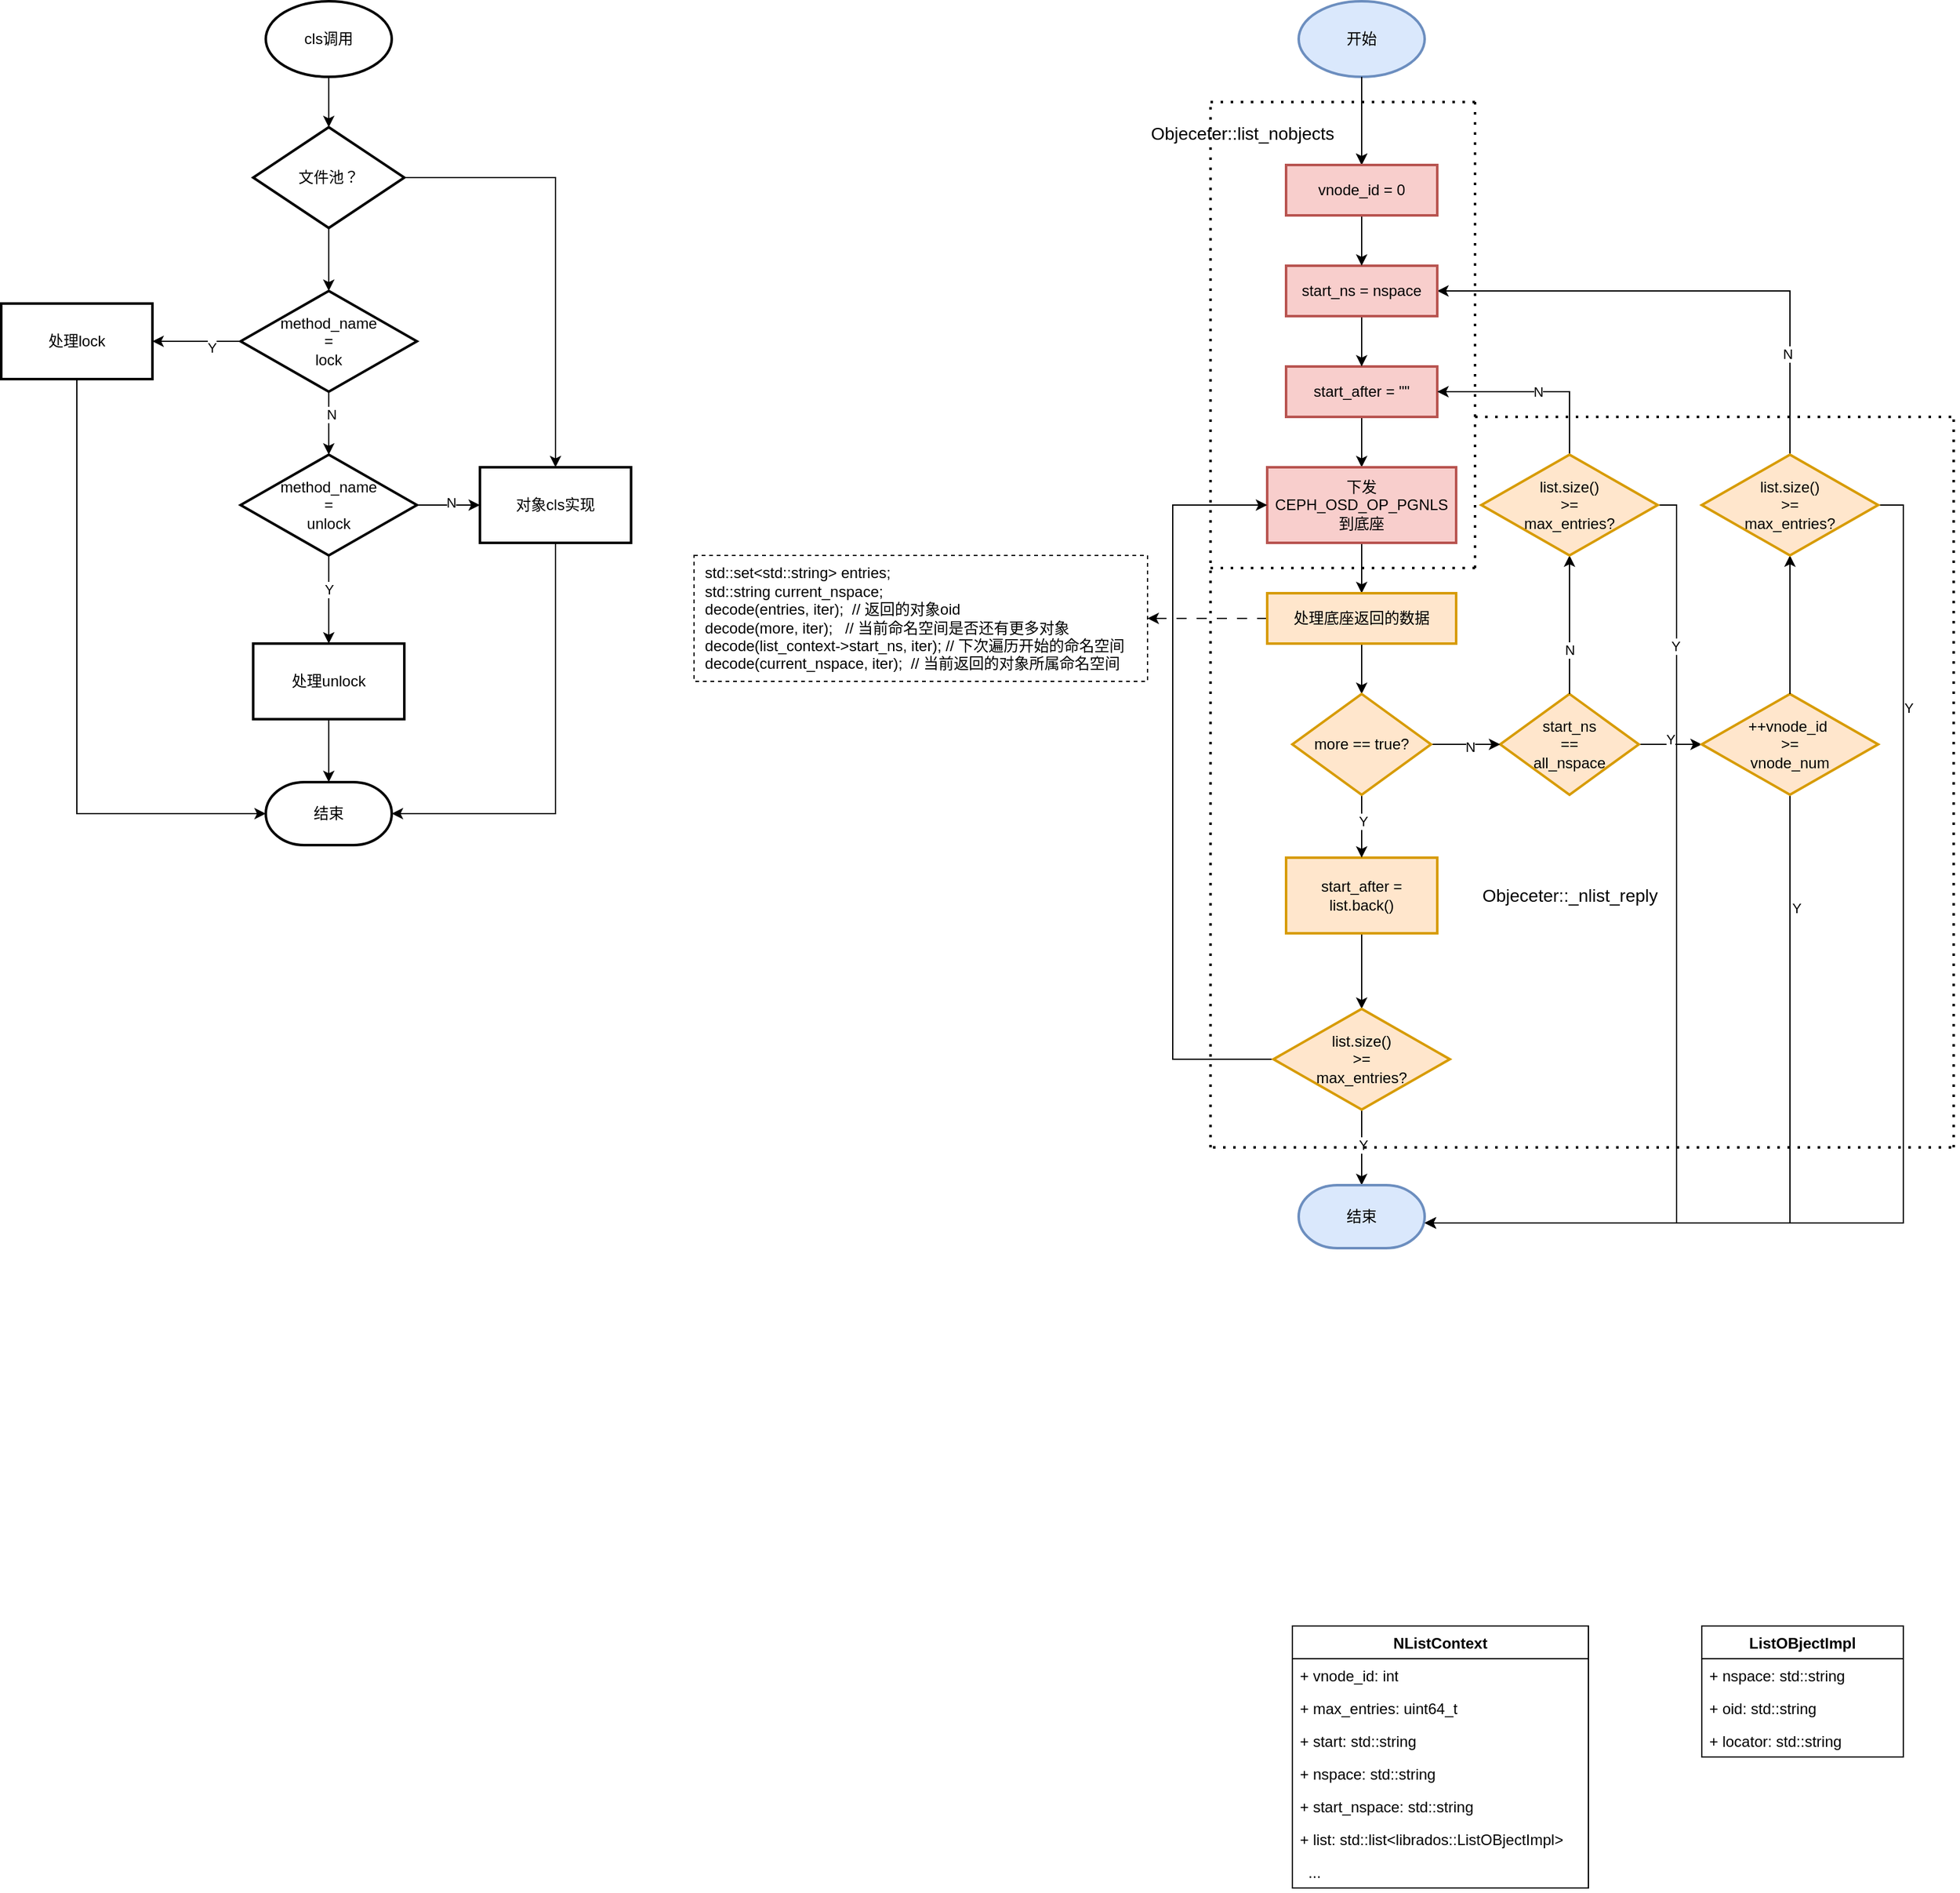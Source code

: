 <mxfile version="24.5.4" type="github" pages="6">
  <diagram id="bu7AN7CROdqGI-1WdTsL" name="工作">
    <mxGraphModel dx="9481" dy="4889" grid="1" gridSize="10" guides="1" tooltips="1" connect="1" arrows="1" fold="1" page="1" pageScale="1" pageWidth="827" pageHeight="1169" math="0" shadow="0">
      <root>
        <mxCell id="0" />
        <mxCell id="1" parent="0" />
        <mxCell id="gvL1dM2QJe2eIbaCJUv1-83" value="" style="edgeStyle=orthogonalEdgeStyle;rounded=0;orthogonalLoop=1;jettySize=auto;html=1;" parent="1" source="gvL1dM2QJe2eIbaCJUv1-2" target="gvL1dM2QJe2eIbaCJUv1-82" edge="1">
          <mxGeometry relative="1" as="geometry" />
        </mxCell>
        <mxCell id="gvL1dM2QJe2eIbaCJUv1-2" value="开始" style="strokeWidth=2;html=1;shape=mxgraph.flowchart.start_1;whiteSpace=wrap;fillColor=#dae8fc;strokeColor=#6c8ebf;" parent="1" vertex="1">
          <mxGeometry x="-640" y="-490" width="100" height="60" as="geometry" />
        </mxCell>
        <mxCell id="gvL1dM2QJe2eIbaCJUv1-14" style="edgeStyle=orthogonalEdgeStyle;rounded=0;orthogonalLoop=1;jettySize=auto;html=1;" parent="1" source="gvL1dM2QJe2eIbaCJUv1-5" target="gvL1dM2QJe2eIbaCJUv1-8" edge="1">
          <mxGeometry relative="1" as="geometry" />
        </mxCell>
        <mxCell id="gvL1dM2QJe2eIbaCJUv1-5" value="&lt;div&gt;&lt;div&gt;start_after = &quot;&quot;&lt;/div&gt;&lt;/div&gt;" style="whiteSpace=wrap;html=1;strokeWidth=2;fillColor=#f8cecc;strokeColor=#b85450;" parent="1" vertex="1">
          <mxGeometry x="-650" y="-200" width="120" height="40" as="geometry" />
        </mxCell>
        <mxCell id="gvL1dM2QJe2eIbaCJUv1-18" value="" style="edgeStyle=orthogonalEdgeStyle;rounded=0;orthogonalLoop=1;jettySize=auto;html=1;" parent="1" source="gvL1dM2QJe2eIbaCJUv1-8" target="gvL1dM2QJe2eIbaCJUv1-17" edge="1">
          <mxGeometry relative="1" as="geometry" />
        </mxCell>
        <mxCell id="gvL1dM2QJe2eIbaCJUv1-8" value="下发CEPH_OSD_OP_PGNLS&lt;div&gt;到底座&lt;/div&gt;" style="whiteSpace=wrap;html=1;strokeWidth=2;fillColor=#f8cecc;strokeColor=#b85450;" parent="1" vertex="1">
          <mxGeometry x="-665" y="-120" width="150" height="60" as="geometry" />
        </mxCell>
        <mxCell id="gvL1dM2QJe2eIbaCJUv1-35" style="edgeStyle=orthogonalEdgeStyle;rounded=0;orthogonalLoop=1;jettySize=auto;html=1;dashed=1;dashPattern=8 8;" parent="1" source="gvL1dM2QJe2eIbaCJUv1-17" target="gvL1dM2QJe2eIbaCJUv1-34" edge="1">
          <mxGeometry relative="1" as="geometry">
            <Array as="points" />
          </mxGeometry>
        </mxCell>
        <mxCell id="gvL1dM2QJe2eIbaCJUv1-68" style="edgeStyle=orthogonalEdgeStyle;rounded=0;orthogonalLoop=1;jettySize=auto;html=1;" parent="1" source="gvL1dM2QJe2eIbaCJUv1-17" target="gvL1dM2QJe2eIbaCJUv1-63" edge="1">
          <mxGeometry relative="1" as="geometry" />
        </mxCell>
        <mxCell id="gvL1dM2QJe2eIbaCJUv1-17" value="处理底座返回的数据" style="whiteSpace=wrap;html=1;strokeWidth=2;fillColor=#ffe6cc;strokeColor=#d79b00;" parent="1" vertex="1">
          <mxGeometry x="-665" y="-20" width="150" height="40" as="geometry" />
        </mxCell>
        <mxCell id="gvL1dM2QJe2eIbaCJUv1-33" value="" style="edgeStyle=orthogonalEdgeStyle;rounded=0;orthogonalLoop=1;jettySize=auto;html=1;entryX=0.5;entryY=0;entryDx=0;entryDy=0;" parent="1" source="gvL1dM2QJe2eIbaCJUv1-21" target="gvL1dM2QJe2eIbaCJUv1-24" edge="1">
          <mxGeometry relative="1" as="geometry" />
        </mxCell>
        <mxCell id="gvL1dM2QJe2eIbaCJUv1-21" value="start_after = list.back()" style="whiteSpace=wrap;html=1;strokeWidth=2;fillColor=#ffe6cc;strokeColor=#d79b00;" parent="1" vertex="1">
          <mxGeometry x="-650" y="190" width="120" height="60" as="geometry" />
        </mxCell>
        <mxCell id="gvL1dM2QJe2eIbaCJUv1-27" style="edgeStyle=orthogonalEdgeStyle;rounded=0;orthogonalLoop=1;jettySize=auto;html=1;" parent="1" source="gvL1dM2QJe2eIbaCJUv1-24" target="gvL1dM2QJe2eIbaCJUv1-26" edge="1">
          <mxGeometry relative="1" as="geometry" />
        </mxCell>
        <mxCell id="gvL1dM2QJe2eIbaCJUv1-28" value="Y" style="edgeLabel;html=1;align=center;verticalAlign=middle;resizable=0;points=[];" parent="gvL1dM2QJe2eIbaCJUv1-27" vertex="1" connectable="0">
          <mxGeometry x="-0.091" y="1" relative="1" as="geometry">
            <mxPoint as="offset" />
          </mxGeometry>
        </mxCell>
        <mxCell id="gvL1dM2QJe2eIbaCJUv1-87" style="edgeStyle=orthogonalEdgeStyle;rounded=0;orthogonalLoop=1;jettySize=auto;html=1;" parent="1" source="gvL1dM2QJe2eIbaCJUv1-24" target="gvL1dM2QJe2eIbaCJUv1-8" edge="1">
          <mxGeometry relative="1" as="geometry">
            <Array as="points">
              <mxPoint x="-740" y="350" />
              <mxPoint x="-740" y="-90" />
            </Array>
          </mxGeometry>
        </mxCell>
        <mxCell id="gvL1dM2QJe2eIbaCJUv1-24" value="list.size()&lt;div&gt;&lt;span style=&quot;background-color: initial;&quot;&gt;&amp;gt;=&lt;/span&gt;&lt;div&gt;&lt;div&gt;max_entries?&lt;/div&gt;&lt;/div&gt;&lt;/div&gt;" style="rhombus;whiteSpace=wrap;html=1;strokeWidth=2;fillColor=#ffe6cc;strokeColor=#d79b00;" parent="1" vertex="1">
          <mxGeometry x="-660" y="310" width="140" height="80" as="geometry" />
        </mxCell>
        <mxCell id="gvL1dM2QJe2eIbaCJUv1-34" value="&lt;div&gt;&amp;nbsp; std::set&amp;lt;std::string&amp;gt; entries;&lt;/div&gt;&lt;div&gt;&amp;nbsp; std::string current_nspace;&lt;/div&gt;&lt;div&gt;&amp;nbsp; decode(entries, iter);&amp;nbsp; // 返回的对象oid&lt;/div&gt;&lt;div&gt;&amp;nbsp; decode(more, iter);&amp;nbsp; &amp;nbsp;// 当前命名空间是否还有更多对象&lt;/div&gt;&lt;div&gt;&amp;nbsp; decode(list_context-&amp;gt;start_ns, iter); // 下次遍历开始的命名空间&lt;/div&gt;&lt;div&gt;&amp;nbsp; decode(current_nspace, iter);&amp;nbsp; // 当前返回的对象所属命名空间&lt;/div&gt;" style="text;html=1;align=left;verticalAlign=middle;resizable=0;points=[];autosize=1;strokeColor=default;fillColor=none;dashed=1;" parent="1" vertex="1">
          <mxGeometry x="-1120" y="-50" width="360" height="100" as="geometry" />
        </mxCell>
        <mxCell id="gvL1dM2QJe2eIbaCJUv1-54" style="edgeStyle=orthogonalEdgeStyle;rounded=0;orthogonalLoop=1;jettySize=auto;html=1;" parent="1" source="gvL1dM2QJe2eIbaCJUv1-78" target="gvL1dM2QJe2eIbaCJUv1-26" edge="1">
          <mxGeometry relative="1" as="geometry">
            <mxPoint x="-250" y="145" as="sourcePoint" />
            <mxPoint x="-170" y="415" as="targetPoint" />
            <Array as="points">
              <mxPoint x="-250" y="480" />
            </Array>
          </mxGeometry>
        </mxCell>
        <mxCell id="gvL1dM2QJe2eIbaCJUv1-55" value="Y" style="edgeLabel;html=1;align=center;verticalAlign=middle;resizable=0;points=[];" parent="gvL1dM2QJe2eIbaCJUv1-54" vertex="1" connectable="0">
          <mxGeometry x="-0.716" y="5" relative="1" as="geometry">
            <mxPoint as="offset" />
          </mxGeometry>
        </mxCell>
        <mxCell id="gvL1dM2QJe2eIbaCJUv1-76" style="edgeStyle=orthogonalEdgeStyle;rounded=0;orthogonalLoop=1;jettySize=auto;html=1;" parent="1" source="gvL1dM2QJe2eIbaCJUv1-88" target="gvL1dM2QJe2eIbaCJUv1-59" edge="1">
          <mxGeometry relative="1" as="geometry">
            <mxPoint x="-250" y="55" as="sourcePoint" />
            <Array as="points">
              <mxPoint x="-250" y="-260" />
            </Array>
          </mxGeometry>
        </mxCell>
        <mxCell id="gvL1dM2QJe2eIbaCJUv1-96" value="N" style="edgeLabel;html=1;align=center;verticalAlign=middle;resizable=0;points=[];" parent="gvL1dM2QJe2eIbaCJUv1-76" vertex="1" connectable="0">
          <mxGeometry x="-0.609" y="2" relative="1" as="geometry">
            <mxPoint as="offset" />
          </mxGeometry>
        </mxCell>
        <mxCell id="gvL1dM2QJe2eIbaCJUv1-49" style="edgeStyle=orthogonalEdgeStyle;rounded=0;orthogonalLoop=1;jettySize=auto;html=1;" parent="1" source="gvL1dM2QJe2eIbaCJUv1-48" target="gvL1dM2QJe2eIbaCJUv1-78" edge="1">
          <mxGeometry relative="1" as="geometry">
            <mxPoint x="-320" y="100" as="targetPoint" />
          </mxGeometry>
        </mxCell>
        <mxCell id="gvL1dM2QJe2eIbaCJUv1-50" value="Y" style="edgeLabel;html=1;align=center;verticalAlign=middle;resizable=0;points=[];" parent="gvL1dM2QJe2eIbaCJUv1-49" vertex="1" connectable="0">
          <mxGeometry x="0.023" y="5" relative="1" as="geometry">
            <mxPoint x="-1" y="1" as="offset" />
          </mxGeometry>
        </mxCell>
        <mxCell id="gvL1dM2QJe2eIbaCJUv1-75" style="edgeStyle=orthogonalEdgeStyle;rounded=0;orthogonalLoop=1;jettySize=auto;html=1;" parent="1" source="gvL1dM2QJe2eIbaCJUv1-90" target="gvL1dM2QJe2eIbaCJUv1-5" edge="1">
          <mxGeometry relative="1" as="geometry">
            <Array as="points">
              <mxPoint x="-425" y="-180" />
            </Array>
          </mxGeometry>
        </mxCell>
        <mxCell id="gvL1dM2QJe2eIbaCJUv1-95" value="N" style="edgeLabel;html=1;align=center;verticalAlign=middle;resizable=0;points=[];" parent="gvL1dM2QJe2eIbaCJUv1-75" vertex="1" connectable="0">
          <mxGeometry x="-0.277" y="4" relative="1" as="geometry">
            <mxPoint x="-19" y="-4" as="offset" />
          </mxGeometry>
        </mxCell>
        <mxCell id="gvL1dM2QJe2eIbaCJUv1-48" value="start_ns&lt;div&gt;==&lt;/div&gt;&lt;div&gt;all_nspace&lt;/div&gt;" style="rhombus;whiteSpace=wrap;html=1;strokeWidth=2;fillColor=#ffe6cc;strokeColor=#d79b00;" parent="1" vertex="1">
          <mxGeometry x="-480" y="60" width="110" height="80" as="geometry" />
        </mxCell>
        <mxCell id="gvL1dM2QJe2eIbaCJUv1-61" style="edgeStyle=orthogonalEdgeStyle;rounded=0;orthogonalLoop=1;jettySize=auto;html=1;" parent="1" source="gvL1dM2QJe2eIbaCJUv1-59" target="gvL1dM2QJe2eIbaCJUv1-5" edge="1">
          <mxGeometry relative="1" as="geometry" />
        </mxCell>
        <mxCell id="gvL1dM2QJe2eIbaCJUv1-59" value="start_ns = nspace" style="whiteSpace=wrap;html=1;strokeWidth=2;fillColor=#f8cecc;strokeColor=#b85450;" parent="1" vertex="1">
          <mxGeometry x="-650" y="-280" width="120" height="40" as="geometry" />
        </mxCell>
        <mxCell id="gvL1dM2QJe2eIbaCJUv1-69" style="edgeStyle=orthogonalEdgeStyle;rounded=0;orthogonalLoop=1;jettySize=auto;html=1;" parent="1" source="gvL1dM2QJe2eIbaCJUv1-63" target="gvL1dM2QJe2eIbaCJUv1-21" edge="1">
          <mxGeometry relative="1" as="geometry" />
        </mxCell>
        <mxCell id="gvL1dM2QJe2eIbaCJUv1-70" value="Y" style="edgeLabel;html=1;align=center;verticalAlign=middle;resizable=0;points=[];" parent="gvL1dM2QJe2eIbaCJUv1-69" vertex="1" connectable="0">
          <mxGeometry x="-0.185" y="1" relative="1" as="geometry">
            <mxPoint as="offset" />
          </mxGeometry>
        </mxCell>
        <mxCell id="gvL1dM2QJe2eIbaCJUv1-71" style="edgeStyle=orthogonalEdgeStyle;rounded=0;orthogonalLoop=1;jettySize=auto;html=1;" parent="1" source="gvL1dM2QJe2eIbaCJUv1-63" target="gvL1dM2QJe2eIbaCJUv1-48" edge="1">
          <mxGeometry relative="1" as="geometry" />
        </mxCell>
        <mxCell id="gvL1dM2QJe2eIbaCJUv1-74" value="N" style="edgeLabel;html=1;align=center;verticalAlign=middle;resizable=0;points=[];" parent="gvL1dM2QJe2eIbaCJUv1-71" vertex="1" connectable="0">
          <mxGeometry x="0.106" y="-2" relative="1" as="geometry">
            <mxPoint as="offset" />
          </mxGeometry>
        </mxCell>
        <mxCell id="gvL1dM2QJe2eIbaCJUv1-63" value="more == true?" style="rhombus;whiteSpace=wrap;html=1;strokeWidth=2;fillColor=#ffe6cc;strokeColor=#d79b00;" parent="1" vertex="1">
          <mxGeometry x="-645" y="60" width="110" height="80" as="geometry" />
        </mxCell>
        <mxCell id="gvL1dM2QJe2eIbaCJUv1-26" value="结束" style="strokeWidth=2;html=1;shape=mxgraph.flowchart.terminator;whiteSpace=wrap;fillColor=#dae8fc;strokeColor=#6c8ebf;" parent="1" vertex="1">
          <mxGeometry x="-640" y="450" width="100" height="50" as="geometry" />
        </mxCell>
        <mxCell id="gvL1dM2QJe2eIbaCJUv1-78" value="&lt;div&gt;++vnode_id&amp;nbsp;&lt;/div&gt;&lt;div&gt;&amp;gt;=&lt;/div&gt;&lt;div&gt;vnode_num&lt;/div&gt;" style="rhombus;whiteSpace=wrap;html=1;strokeWidth=2;fillColor=#ffe6cc;strokeColor=#d79b00;" parent="1" vertex="1">
          <mxGeometry x="-320" y="60" width="140" height="80" as="geometry" />
        </mxCell>
        <mxCell id="gvL1dM2QJe2eIbaCJUv1-84" value="" style="edgeStyle=orthogonalEdgeStyle;rounded=0;orthogonalLoop=1;jettySize=auto;html=1;" parent="1" source="gvL1dM2QJe2eIbaCJUv1-2" target="gvL1dM2QJe2eIbaCJUv1-82" edge="1">
          <mxGeometry relative="1" as="geometry">
            <mxPoint x="-590" y="-400" as="sourcePoint" />
            <mxPoint x="-590" y="-280" as="targetPoint" />
          </mxGeometry>
        </mxCell>
        <mxCell id="gvL1dM2QJe2eIbaCJUv1-85" style="edgeStyle=orthogonalEdgeStyle;rounded=0;orthogonalLoop=1;jettySize=auto;html=1;" parent="1" source="gvL1dM2QJe2eIbaCJUv1-82" target="gvL1dM2QJe2eIbaCJUv1-59" edge="1">
          <mxGeometry relative="1" as="geometry" />
        </mxCell>
        <mxCell id="gvL1dM2QJe2eIbaCJUv1-82" value="vnode_id = 0" style="whiteSpace=wrap;html=1;strokeWidth=2;fillColor=#f8cecc;strokeColor=#b85450;" parent="1" vertex="1">
          <mxGeometry x="-650" y="-360" width="120" height="40" as="geometry" />
        </mxCell>
        <mxCell id="gvL1dM2QJe2eIbaCJUv1-89" value="" style="edgeStyle=orthogonalEdgeStyle;rounded=0;orthogonalLoop=1;jettySize=auto;html=1;" parent="1" source="gvL1dM2QJe2eIbaCJUv1-78" target="gvL1dM2QJe2eIbaCJUv1-88" edge="1">
          <mxGeometry relative="1" as="geometry">
            <mxPoint x="-250" y="60" as="sourcePoint" />
            <mxPoint x="-530" y="-260" as="targetPoint" />
            <Array as="points" />
          </mxGeometry>
        </mxCell>
        <mxCell id="gvL1dM2QJe2eIbaCJUv1-99" style="edgeStyle=orthogonalEdgeStyle;rounded=0;orthogonalLoop=1;jettySize=auto;html=1;" parent="1" source="gvL1dM2QJe2eIbaCJUv1-88" target="gvL1dM2QJe2eIbaCJUv1-26" edge="1">
          <mxGeometry relative="1" as="geometry">
            <Array as="points">
              <mxPoint x="-160" y="-90" />
              <mxPoint x="-160" y="480" />
            </Array>
          </mxGeometry>
        </mxCell>
        <mxCell id="gvL1dM2QJe2eIbaCJUv1-100" value="Y" style="edgeLabel;html=1;align=center;verticalAlign=middle;resizable=0;points=[];" parent="gvL1dM2QJe2eIbaCJUv1-99" vertex="1" connectable="0">
          <mxGeometry x="-0.627" y="4" relative="1" as="geometry">
            <mxPoint as="offset" />
          </mxGeometry>
        </mxCell>
        <mxCell id="gvL1dM2QJe2eIbaCJUv1-88" value="list.size()&lt;div&gt;&lt;span style=&quot;background-color: initial;&quot;&gt;&amp;gt;=&lt;/span&gt;&lt;div&gt;&lt;div&gt;max_entries?&lt;/div&gt;&lt;/div&gt;&lt;/div&gt;" style="rhombus;whiteSpace=wrap;html=1;strokeWidth=2;fillColor=#ffe6cc;strokeColor=#d79b00;" parent="1" vertex="1">
          <mxGeometry x="-320" y="-130" width="140" height="80" as="geometry" />
        </mxCell>
        <mxCell id="gvL1dM2QJe2eIbaCJUv1-91" value="" style="edgeStyle=orthogonalEdgeStyle;rounded=0;orthogonalLoop=1;jettySize=auto;html=1;" parent="1" source="gvL1dM2QJe2eIbaCJUv1-48" target="gvL1dM2QJe2eIbaCJUv1-90" edge="1">
          <mxGeometry relative="1" as="geometry">
            <mxPoint x="-425" y="60" as="sourcePoint" />
            <mxPoint x="-530" y="-180" as="targetPoint" />
            <Array as="points" />
          </mxGeometry>
        </mxCell>
        <mxCell id="gvL1dM2QJe2eIbaCJUv1-92" value="&lt;div&gt;&lt;br&gt;&lt;/div&gt;&lt;div&gt;&lt;br&gt;&lt;/div&gt;" style="edgeLabel;html=1;align=center;verticalAlign=middle;resizable=0;points=[];" parent="gvL1dM2QJe2eIbaCJUv1-91" vertex="1" connectable="0">
          <mxGeometry x="-0.438" y="-4" relative="1" as="geometry">
            <mxPoint as="offset" />
          </mxGeometry>
        </mxCell>
        <mxCell id="gvL1dM2QJe2eIbaCJUv1-93" value="N" style="edgeLabel;html=1;align=center;verticalAlign=middle;resizable=0;points=[];" parent="gvL1dM2QJe2eIbaCJUv1-91" vertex="1" connectable="0">
          <mxGeometry x="-0.351" y="-3" relative="1" as="geometry">
            <mxPoint x="-3" as="offset" />
          </mxGeometry>
        </mxCell>
        <mxCell id="gvL1dM2QJe2eIbaCJUv1-97" style="edgeStyle=orthogonalEdgeStyle;rounded=0;orthogonalLoop=1;jettySize=auto;html=1;" parent="1" source="gvL1dM2QJe2eIbaCJUv1-90" target="gvL1dM2QJe2eIbaCJUv1-26" edge="1">
          <mxGeometry relative="1" as="geometry">
            <Array as="points">
              <mxPoint x="-340" y="-90" />
              <mxPoint x="-340" y="480" />
            </Array>
          </mxGeometry>
        </mxCell>
        <mxCell id="gvL1dM2QJe2eIbaCJUv1-98" value="Y" style="edgeLabel;html=1;align=center;verticalAlign=middle;resizable=0;points=[];" parent="gvL1dM2QJe2eIbaCJUv1-97" vertex="1" connectable="0">
          <mxGeometry x="-0.677" y="-1" relative="1" as="geometry">
            <mxPoint as="offset" />
          </mxGeometry>
        </mxCell>
        <mxCell id="gvL1dM2QJe2eIbaCJUv1-90" value="list.size()&lt;div&gt;&lt;span style=&quot;background-color: initial;&quot;&gt;&amp;gt;=&lt;/span&gt;&lt;div&gt;&lt;div&gt;max_entries?&lt;/div&gt;&lt;/div&gt;&lt;/div&gt;" style="rhombus;whiteSpace=wrap;html=1;strokeWidth=2;fillColor=#ffe6cc;strokeColor=#d79b00;" parent="1" vertex="1">
          <mxGeometry x="-495" y="-130" width="140" height="80" as="geometry" />
        </mxCell>
        <mxCell id="gvL1dM2QJe2eIbaCJUv1-101" value="NListContext" style="swimlane;fontStyle=1;align=center;verticalAlign=top;childLayout=stackLayout;horizontal=1;startSize=26;horizontalStack=0;resizeParent=1;resizeParentMax=0;resizeLast=0;collapsible=1;marginBottom=0;whiteSpace=wrap;html=1;" parent="1" vertex="1">
          <mxGeometry x="-645" y="800" width="235" height="208" as="geometry" />
        </mxCell>
        <mxCell id="gvL1dM2QJe2eIbaCJUv1-102" value="+ vnode_id: int" style="text;strokeColor=none;fillColor=none;align=left;verticalAlign=top;spacingLeft=4;spacingRight=4;overflow=hidden;rotatable=0;points=[[0,0.5],[1,0.5]];portConstraint=eastwest;whiteSpace=wrap;html=1;" parent="gvL1dM2QJe2eIbaCJUv1-101" vertex="1">
          <mxGeometry y="26" width="235" height="26" as="geometry" />
        </mxCell>
        <mxCell id="gvL1dM2QJe2eIbaCJUv1-105" value="+ max_entries: uint64_t" style="text;strokeColor=none;fillColor=none;align=left;verticalAlign=top;spacingLeft=4;spacingRight=4;overflow=hidden;rotatable=0;points=[[0,0.5],[1,0.5]];portConstraint=eastwest;whiteSpace=wrap;html=1;" parent="gvL1dM2QJe2eIbaCJUv1-101" vertex="1">
          <mxGeometry y="52" width="235" height="26" as="geometry" />
        </mxCell>
        <mxCell id="gvL1dM2QJe2eIbaCJUv1-106" value="+ start: std::string" style="text;strokeColor=none;fillColor=none;align=left;verticalAlign=top;spacingLeft=4;spacingRight=4;overflow=hidden;rotatable=0;points=[[0,0.5],[1,0.5]];portConstraint=eastwest;whiteSpace=wrap;html=1;" parent="gvL1dM2QJe2eIbaCJUv1-101" vertex="1">
          <mxGeometry y="78" width="235" height="26" as="geometry" />
        </mxCell>
        <mxCell id="gvL1dM2QJe2eIbaCJUv1-107" value="+ nspace: std::string" style="text;strokeColor=none;fillColor=none;align=left;verticalAlign=top;spacingLeft=4;spacingRight=4;overflow=hidden;rotatable=0;points=[[0,0.5],[1,0.5]];portConstraint=eastwest;whiteSpace=wrap;html=1;" parent="gvL1dM2QJe2eIbaCJUv1-101" vertex="1">
          <mxGeometry y="104" width="235" height="26" as="geometry" />
        </mxCell>
        <mxCell id="gvL1dM2QJe2eIbaCJUv1-109" value="+ start_nspace: std::string" style="text;strokeColor=none;fillColor=none;align=left;verticalAlign=top;spacingLeft=4;spacingRight=4;overflow=hidden;rotatable=0;points=[[0,0.5],[1,0.5]];portConstraint=eastwest;whiteSpace=wrap;html=1;" parent="gvL1dM2QJe2eIbaCJUv1-101" vertex="1">
          <mxGeometry y="130" width="235" height="26" as="geometry" />
        </mxCell>
        <mxCell id="gvL1dM2QJe2eIbaCJUv1-108" value="+ list: std::list&amp;lt;librados::ListOBjectImpl&amp;gt;" style="text;strokeColor=none;fillColor=none;align=left;verticalAlign=top;spacingLeft=4;spacingRight=4;overflow=hidden;rotatable=0;points=[[0,0.5],[1,0.5]];portConstraint=eastwest;whiteSpace=wrap;html=1;" parent="gvL1dM2QJe2eIbaCJUv1-101" vertex="1">
          <mxGeometry y="156" width="235" height="26" as="geometry" />
        </mxCell>
        <mxCell id="gvL1dM2QJe2eIbaCJUv1-110" value="&amp;nbsp; ..." style="text;strokeColor=none;fillColor=none;align=left;verticalAlign=top;spacingLeft=4;spacingRight=4;overflow=hidden;rotatable=0;points=[[0,0.5],[1,0.5]];portConstraint=eastwest;whiteSpace=wrap;html=1;" parent="gvL1dM2QJe2eIbaCJUv1-101" vertex="1">
          <mxGeometry y="182" width="235" height="26" as="geometry" />
        </mxCell>
        <mxCell id="gvL1dM2QJe2eIbaCJUv1-111" value="ListOBjectImpl" style="swimlane;fontStyle=1;align=center;verticalAlign=top;childLayout=stackLayout;horizontal=1;startSize=26;horizontalStack=0;resizeParent=1;resizeParentMax=0;resizeLast=0;collapsible=1;marginBottom=0;whiteSpace=wrap;html=1;" parent="1" vertex="1">
          <mxGeometry x="-320" y="800" width="160" height="104" as="geometry" />
        </mxCell>
        <mxCell id="gvL1dM2QJe2eIbaCJUv1-112" value="+ nspace: std::string" style="text;strokeColor=none;fillColor=none;align=left;verticalAlign=top;spacingLeft=4;spacingRight=4;overflow=hidden;rotatable=0;points=[[0,0.5],[1,0.5]];portConstraint=eastwest;whiteSpace=wrap;html=1;" parent="gvL1dM2QJe2eIbaCJUv1-111" vertex="1">
          <mxGeometry y="26" width="160" height="26" as="geometry" />
        </mxCell>
        <mxCell id="gvL1dM2QJe2eIbaCJUv1-117" value="+ oid: std::string" style="text;strokeColor=none;fillColor=none;align=left;verticalAlign=top;spacingLeft=4;spacingRight=4;overflow=hidden;rotatable=0;points=[[0,0.5],[1,0.5]];portConstraint=eastwest;whiteSpace=wrap;html=1;" parent="gvL1dM2QJe2eIbaCJUv1-111" vertex="1">
          <mxGeometry y="52" width="160" height="26" as="geometry" />
        </mxCell>
        <mxCell id="gvL1dM2QJe2eIbaCJUv1-116" value="+ locator: std::string" style="text;strokeColor=none;fillColor=none;align=left;verticalAlign=top;spacingLeft=4;spacingRight=4;overflow=hidden;rotatable=0;points=[[0,0.5],[1,0.5]];portConstraint=eastwest;whiteSpace=wrap;html=1;" parent="gvL1dM2QJe2eIbaCJUv1-111" vertex="1">
          <mxGeometry y="78" width="160" height="26" as="geometry" />
        </mxCell>
        <mxCell id="gvL1dM2QJe2eIbaCJUv1-118" value="" style="endArrow=none;dashed=1;html=1;dashPattern=1 3;strokeWidth=2;rounded=0;" parent="1" edge="1">
          <mxGeometry width="50" height="50" relative="1" as="geometry">
            <mxPoint x="-710" y="420" as="sourcePoint" />
            <mxPoint x="-710" y="-410" as="targetPoint" />
          </mxGeometry>
        </mxCell>
        <mxCell id="gvL1dM2QJe2eIbaCJUv1-119" value="" style="endArrow=none;dashed=1;html=1;dashPattern=1 3;strokeWidth=2;rounded=0;" parent="1" edge="1">
          <mxGeometry width="50" height="50" relative="1" as="geometry">
            <mxPoint x="-500" y="-40" as="sourcePoint" />
            <mxPoint x="-500" y="-410" as="targetPoint" />
          </mxGeometry>
        </mxCell>
        <mxCell id="gvL1dM2QJe2eIbaCJUv1-120" value="" style="endArrow=none;dashed=1;html=1;dashPattern=1 3;strokeWidth=2;rounded=0;" parent="1" edge="1">
          <mxGeometry width="50" height="50" relative="1" as="geometry">
            <mxPoint x="-710" y="-40" as="sourcePoint" />
            <mxPoint x="-500" y="-40" as="targetPoint" />
          </mxGeometry>
        </mxCell>
        <mxCell id="gvL1dM2QJe2eIbaCJUv1-121" value="" style="endArrow=none;dashed=1;html=1;dashPattern=1 3;strokeWidth=2;rounded=0;" parent="1" edge="1">
          <mxGeometry width="50" height="50" relative="1" as="geometry">
            <mxPoint x="-710" y="-410" as="sourcePoint" />
            <mxPoint x="-500" y="-410" as="targetPoint" />
          </mxGeometry>
        </mxCell>
        <mxCell id="gvL1dM2QJe2eIbaCJUv1-122" value="&lt;font style=&quot;font-size: 14px;&quot;&gt;Objeceter::list_nobjects&lt;/font&gt;" style="text;html=1;align=center;verticalAlign=middle;resizable=0;points=[];autosize=1;strokeColor=none;fillColor=none;" parent="1" vertex="1">
          <mxGeometry x="-770" y="-400" width="170" height="30" as="geometry" />
        </mxCell>
        <mxCell id="gvL1dM2QJe2eIbaCJUv1-123" value="" style="endArrow=none;dashed=1;html=1;dashPattern=1 3;strokeWidth=2;rounded=0;" parent="1" edge="1">
          <mxGeometry width="50" height="50" relative="1" as="geometry">
            <mxPoint x="-500" y="-160" as="sourcePoint" />
            <mxPoint x="-120" y="-160" as="targetPoint" />
          </mxGeometry>
        </mxCell>
        <mxCell id="gvL1dM2QJe2eIbaCJUv1-124" value="" style="endArrow=none;dashed=1;html=1;dashPattern=1 3;strokeWidth=2;rounded=0;" parent="1" edge="1">
          <mxGeometry width="50" height="50" relative="1" as="geometry">
            <mxPoint x="-120" y="420" as="sourcePoint" />
            <mxPoint x="-120" y="-160" as="targetPoint" />
          </mxGeometry>
        </mxCell>
        <mxCell id="gvL1dM2QJe2eIbaCJUv1-125" value="" style="endArrow=none;dashed=1;html=1;dashPattern=1 3;strokeWidth=2;rounded=0;" parent="1" edge="1">
          <mxGeometry width="50" height="50" relative="1" as="geometry">
            <mxPoint x="-708" y="420" as="sourcePoint" />
            <mxPoint x="-118" y="420" as="targetPoint" />
          </mxGeometry>
        </mxCell>
        <mxCell id="gvL1dM2QJe2eIbaCJUv1-126" value="&lt;font style=&quot;font-size: 14px;&quot;&gt;Objeceter::_nlist_reply&lt;/font&gt;" style="text;html=1;align=center;verticalAlign=middle;resizable=0;points=[];autosize=1;strokeColor=none;fillColor=none;" parent="1" vertex="1">
          <mxGeometry x="-505" y="205" width="160" height="30" as="geometry" />
        </mxCell>
        <mxCell id="AC1YujG6uy_-vZ13ZF4Z-4" value="" style="edgeStyle=orthogonalEdgeStyle;rounded=0;orthogonalLoop=1;jettySize=auto;html=1;" parent="1" source="AC1YujG6uy_-vZ13ZF4Z-2" target="AC1YujG6uy_-vZ13ZF4Z-3" edge="1">
          <mxGeometry relative="1" as="geometry" />
        </mxCell>
        <mxCell id="AC1YujG6uy_-vZ13ZF4Z-2" value="cls调用" style="strokeWidth=2;html=1;shape=mxgraph.flowchart.start_1;whiteSpace=wrap;" parent="1" vertex="1">
          <mxGeometry x="-1460" y="-490" width="100" height="60" as="geometry" />
        </mxCell>
        <mxCell id="AC1YujG6uy_-vZ13ZF4Z-8" value="" style="edgeStyle=orthogonalEdgeStyle;rounded=0;orthogonalLoop=1;jettySize=auto;html=1;" parent="1" source="AC1YujG6uy_-vZ13ZF4Z-3" target="AC1YujG6uy_-vZ13ZF4Z-7" edge="1">
          <mxGeometry relative="1" as="geometry" />
        </mxCell>
        <mxCell id="AC1YujG6uy_-vZ13ZF4Z-13" style="edgeStyle=orthogonalEdgeStyle;rounded=0;orthogonalLoop=1;jettySize=auto;html=1;" parent="1" source="AC1YujG6uy_-vZ13ZF4Z-3" target="AC1YujG6uy_-vZ13ZF4Z-11" edge="1">
          <mxGeometry relative="1" as="geometry" />
        </mxCell>
        <mxCell id="AC1YujG6uy_-vZ13ZF4Z-3" value="文件池？" style="rhombus;whiteSpace=wrap;html=1;strokeWidth=2;" parent="1" vertex="1">
          <mxGeometry x="-1470" y="-390" width="120" height="80" as="geometry" />
        </mxCell>
        <mxCell id="AC1YujG6uy_-vZ13ZF4Z-10" value="" style="edgeStyle=orthogonalEdgeStyle;rounded=0;orthogonalLoop=1;jettySize=auto;html=1;" parent="1" source="AC1YujG6uy_-vZ13ZF4Z-7" target="AC1YujG6uy_-vZ13ZF4Z-9" edge="1">
          <mxGeometry relative="1" as="geometry" />
        </mxCell>
        <mxCell id="AC1YujG6uy_-vZ13ZF4Z-24" value="N" style="edgeLabel;html=1;align=center;verticalAlign=middle;resizable=0;points=[];" parent="AC1YujG6uy_-vZ13ZF4Z-10" vertex="1" connectable="0">
          <mxGeometry x="-0.275" y="2" relative="1" as="geometry">
            <mxPoint as="offset" />
          </mxGeometry>
        </mxCell>
        <mxCell id="AC1YujG6uy_-vZ13ZF4Z-15" value="" style="edgeStyle=orthogonalEdgeStyle;rounded=0;orthogonalLoop=1;jettySize=auto;html=1;" parent="1" source="AC1YujG6uy_-vZ13ZF4Z-7" target="AC1YujG6uy_-vZ13ZF4Z-14" edge="1">
          <mxGeometry relative="1" as="geometry" />
        </mxCell>
        <mxCell id="AC1YujG6uy_-vZ13ZF4Z-22" value="Y" style="edgeLabel;html=1;align=center;verticalAlign=middle;resizable=0;points=[];" parent="AC1YujG6uy_-vZ13ZF4Z-15" vertex="1" connectable="0">
          <mxGeometry x="-0.347" y="5" relative="1" as="geometry">
            <mxPoint as="offset" />
          </mxGeometry>
        </mxCell>
        <mxCell id="AC1YujG6uy_-vZ13ZF4Z-7" value="method_name&lt;div&gt;=&lt;/div&gt;&lt;div&gt;lock&lt;/div&gt;" style="rhombus;whiteSpace=wrap;html=1;strokeWidth=2;" parent="1" vertex="1">
          <mxGeometry x="-1480" y="-260" width="140" height="80" as="geometry" />
        </mxCell>
        <mxCell id="AC1YujG6uy_-vZ13ZF4Z-12" value="" style="edgeStyle=orthogonalEdgeStyle;rounded=0;orthogonalLoop=1;jettySize=auto;html=1;" parent="1" source="AC1YujG6uy_-vZ13ZF4Z-9" target="AC1YujG6uy_-vZ13ZF4Z-11" edge="1">
          <mxGeometry relative="1" as="geometry" />
        </mxCell>
        <mxCell id="AC1YujG6uy_-vZ13ZF4Z-23" value="N" style="edgeLabel;html=1;align=center;verticalAlign=middle;resizable=0;points=[];" parent="AC1YujG6uy_-vZ13ZF4Z-12" vertex="1" connectable="0">
          <mxGeometry x="0.08" y="2" relative="1" as="geometry">
            <mxPoint as="offset" />
          </mxGeometry>
        </mxCell>
        <mxCell id="AC1YujG6uy_-vZ13ZF4Z-17" value="" style="edgeStyle=orthogonalEdgeStyle;rounded=0;orthogonalLoop=1;jettySize=auto;html=1;" parent="1" source="AC1YujG6uy_-vZ13ZF4Z-9" target="AC1YujG6uy_-vZ13ZF4Z-16" edge="1">
          <mxGeometry relative="1" as="geometry" />
        </mxCell>
        <mxCell id="AC1YujG6uy_-vZ13ZF4Z-25" value="Y" style="edgeLabel;html=1;align=center;verticalAlign=middle;resizable=0;points=[];" parent="AC1YujG6uy_-vZ13ZF4Z-17" vertex="1" connectable="0">
          <mxGeometry x="-0.229" relative="1" as="geometry">
            <mxPoint as="offset" />
          </mxGeometry>
        </mxCell>
        <mxCell id="AC1YujG6uy_-vZ13ZF4Z-9" value="method_name&lt;div&gt;=&lt;/div&gt;&lt;div&gt;unlock&lt;/div&gt;" style="rhombus;whiteSpace=wrap;html=1;strokeWidth=2;" parent="1" vertex="1">
          <mxGeometry x="-1480" y="-130" width="140" height="80" as="geometry" />
        </mxCell>
        <mxCell id="AC1YujG6uy_-vZ13ZF4Z-20" style="edgeStyle=orthogonalEdgeStyle;rounded=0;orthogonalLoop=1;jettySize=auto;html=1;" parent="1" source="AC1YujG6uy_-vZ13ZF4Z-11" target="AC1YujG6uy_-vZ13ZF4Z-18" edge="1">
          <mxGeometry relative="1" as="geometry">
            <mxPoint x="-1220" y="-60" as="sourcePoint" />
            <mxPoint x="-1400" y="155" as="targetPoint" />
            <Array as="points">
              <mxPoint x="-1230" y="155" />
            </Array>
          </mxGeometry>
        </mxCell>
        <mxCell id="AC1YujG6uy_-vZ13ZF4Z-11" value="对象cls实现" style="whiteSpace=wrap;html=1;strokeWidth=2;" parent="1" vertex="1">
          <mxGeometry x="-1290" y="-120" width="120" height="60" as="geometry" />
        </mxCell>
        <mxCell id="AC1YujG6uy_-vZ13ZF4Z-14" value="处理lock" style="whiteSpace=wrap;html=1;strokeWidth=2;" parent="1" vertex="1">
          <mxGeometry x="-1670" y="-250" width="120" height="60" as="geometry" />
        </mxCell>
        <mxCell id="AC1YujG6uy_-vZ13ZF4Z-19" style="edgeStyle=orthogonalEdgeStyle;rounded=0;orthogonalLoop=1;jettySize=auto;html=1;" parent="1" source="AC1YujG6uy_-vZ13ZF4Z-16" target="AC1YujG6uy_-vZ13ZF4Z-18" edge="1">
          <mxGeometry relative="1" as="geometry" />
        </mxCell>
        <mxCell id="AC1YujG6uy_-vZ13ZF4Z-16" value="处理unlock" style="whiteSpace=wrap;html=1;strokeWidth=2;" parent="1" vertex="1">
          <mxGeometry x="-1470" y="20" width="120" height="60" as="geometry" />
        </mxCell>
        <mxCell id="AC1YujG6uy_-vZ13ZF4Z-18" value="结束" style="strokeWidth=2;html=1;shape=mxgraph.flowchart.terminator;whiteSpace=wrap;" parent="1" vertex="1">
          <mxGeometry x="-1460" y="130" width="100" height="50" as="geometry" />
        </mxCell>
        <mxCell id="AC1YujG6uy_-vZ13ZF4Z-21" style="edgeStyle=orthogonalEdgeStyle;rounded=0;orthogonalLoop=1;jettySize=auto;html=1;" parent="1" target="AC1YujG6uy_-vZ13ZF4Z-18" edge="1">
          <mxGeometry relative="1" as="geometry">
            <mxPoint x="-1610" y="-190" as="sourcePoint" />
            <mxPoint x="-1440" y="155" as="targetPoint" />
            <Array as="points">
              <mxPoint x="-1610" y="155" />
            </Array>
          </mxGeometry>
        </mxCell>
      </root>
    </mxGraphModel>
  </diagram>
  <diagram id="k53R_lnt_Sdv_NGEuWvp" name="第 1 页">
    <mxGraphModel grid="1" page="1" gridSize="10" guides="1" tooltips="1" connect="1" arrows="1" fold="1" pageScale="1" pageWidth="2339" pageHeight="3300" math="0" shadow="0">
      <root>
        <mxCell id="0" />
        <mxCell id="1" parent="0" />
      </root>
    </mxGraphModel>
  </diagram>
  <diagram id="RMUOH4AFn-J63V9aVuIR" name="日志">
    <mxGraphModel dx="10500" dy="5580" grid="1" gridSize="10" guides="1" tooltips="1" connect="1" arrows="1" fold="1" page="1" pageScale="1" pageWidth="2339" pageHeight="3300" background="none" math="0" shadow="1">
      <root>
        <mxCell id="0" />
        <mxCell id="1" parent="0" />
        <mxCell id="f81sSvOCYUk46uwJjD_y-1" value="checksum" style="rounded=0;whiteSpace=wrap;html=1;fillColor=#dae8fc;strokeColor=#6c8ebf;" parent="1" vertex="1">
          <mxGeometry x="40" y="80" width="160" height="40" as="geometry" />
        </mxCell>
        <mxCell id="f81sSvOCYUk46uwJjD_y-2" value="length" style="rounded=0;whiteSpace=wrap;html=1;fillColor=#d5e8d4;strokeColor=#82b366;" parent="1" vertex="1">
          <mxGeometry x="200" y="80" width="80" height="40" as="geometry" />
        </mxCell>
        <mxCell id="f81sSvOCYUk46uwJjD_y-3" value="type" style="rounded=0;whiteSpace=wrap;html=1;fillColor=#f8cecc;strokeColor=#b85450;" parent="1" vertex="1">
          <mxGeometry x="280" y="80" width="40" height="40" as="geometry" />
        </mxCell>
        <mxCell id="f81sSvOCYUk46uwJjD_y-4" value="" style="shape=curlyBracket;whiteSpace=wrap;html=1;rounded=1;labelPosition=left;verticalLabelPosition=middle;align=right;verticalAlign=middle;rotation=-90;" parent="1" vertex="1">
          <mxGeometry x="110" y="60" width="20" height="160" as="geometry" />
        </mxCell>
        <mxCell id="rOpv6fqfEIrmpdJGzOwJ-1" value="Fixed32" style="text;html=1;align=center;verticalAlign=middle;resizable=0;points=[];autosize=1;strokeColor=none;fillColor=none;" parent="1" vertex="1">
          <mxGeometry x="85" y="150" width="70" height="30" as="geometry" />
        </mxCell>
        <mxCell id="rOpv6fqfEIrmpdJGzOwJ-2" value="" style="shape=curlyBracket;whiteSpace=wrap;html=1;rounded=1;labelPosition=left;verticalLabelPosition=middle;align=right;verticalAlign=middle;rotation=-90;size=0.5;" parent="1" vertex="1">
          <mxGeometry x="230" y="100" width="20" height="80" as="geometry" />
        </mxCell>
        <mxCell id="rOpv6fqfEIrmpdJGzOwJ-4" value="" style="shape=curlyBracket;whiteSpace=wrap;html=1;rounded=1;labelPosition=left;verticalLabelPosition=middle;align=right;verticalAlign=middle;rotation=-90;size=0.5;" parent="1" vertex="1">
          <mxGeometry x="290" y="120" width="20" height="40" as="geometry" />
        </mxCell>
        <mxCell id="mfrbzExWGqUafXDXyoQb-1" value="" style="shape=curlyBracket;whiteSpace=wrap;html=1;rounded=1;labelPosition=left;verticalLabelPosition=middle;align=right;verticalAlign=middle;rotation=90;" parent="1" vertex="1">
          <mxGeometry x="170.13" y="-80.12" width="20.25" height="280" as="geometry" />
        </mxCell>
        <mxCell id="mfrbzExWGqUafXDXyoQb-2" value="kHeaderSize" style="text;html=1;align=center;verticalAlign=middle;resizable=0;points=[];autosize=1;strokeColor=none;fillColor=none;" parent="1" vertex="1">
          <mxGeometry x="135.26" y="20" width="90" height="30" as="geometry" />
        </mxCell>
        <mxCell id="mfrbzExWGqUafXDXyoQb-3" value="2" style="text;html=1;align=center;verticalAlign=middle;resizable=0;points=[];autosize=1;strokeColor=none;fillColor=none;" parent="1" vertex="1">
          <mxGeometry x="225" y="150" width="30" height="30" as="geometry" />
        </mxCell>
        <mxCell id="mfrbzExWGqUafXDXyoQb-4" value="1" style="text;html=1;align=center;verticalAlign=middle;resizable=0;points=[];autosize=1;strokeColor=none;fillColor=none;" parent="1" vertex="1">
          <mxGeometry x="285" y="150" width="30" height="30" as="geometry" />
        </mxCell>
        <mxCell id="Kz075IBLRhOOplbP-NPs-2" value="content" style="rounded=0;whiteSpace=wrap;html=1;fillColor=#ffe6cc;strokeColor=#d79b00;" parent="1" vertex="1">
          <mxGeometry x="320" y="80" width="200" height="40" as="geometry" />
        </mxCell>
        <mxCell id="Kz075IBLRhOOplbP-NPs-3" value="" style="shape=curlyBracket;whiteSpace=wrap;html=1;rounded=1;labelPosition=left;verticalLabelPosition=middle;align=right;verticalAlign=middle;rotation=-90;" parent="1" vertex="1">
          <mxGeometry x="410" y="40" width="20" height="200" as="geometry" />
        </mxCell>
        <mxCell id="Kz075IBLRhOOplbP-NPs-4" value="length" style="text;html=1;align=center;verticalAlign=middle;resizable=0;points=[];autosize=1;strokeColor=none;fillColor=none;" parent="1" vertex="1">
          <mxGeometry x="390" y="150" width="60" height="30" as="geometry" />
        </mxCell>
      </root>
    </mxGraphModel>
  </diagram>
  <diagram id="fkKuB7XVV9YQd4GbwLCK" name="Version">
    <mxGraphModel dx="724" dy="385" grid="1" gridSize="10" guides="1" tooltips="1" connect="1" arrows="1" fold="1" page="1" pageScale="1" pageWidth="2339" pageHeight="3300" math="0" shadow="0">
      <root>
        <mxCell id="0" />
        <mxCell id="1" parent="0" />
        <mxCell id="DG-409zpfVB0BVZ4Ka36-16" value="FileMetaData" style="swimlane;fontStyle=1;childLayout=stackLayout;horizontal=1;startSize=26;horizontalStack=0;resizeParent=1;resizeParentMax=0;resizeLast=0;collapsible=1;marginBottom=0;" vertex="1" parent="1">
          <mxGeometry x="220" y="130" width="160" height="182" as="geometry" />
        </mxCell>
        <mxCell id="DG-409zpfVB0BVZ4Ka36-17" value="-refs: int" style="text;strokeColor=none;fillColor=none;align=left;verticalAlign=top;spacingLeft=4;spacingRight=4;overflow=hidden;rotatable=0;points=[[0,0.5],[1,0.5]];portConstraint=eastwest;" vertex="1" parent="DG-409zpfVB0BVZ4Ka36-16">
          <mxGeometry y="26" width="160" height="26" as="geometry" />
        </mxCell>
        <mxCell id="DG-409zpfVB0BVZ4Ka36-18" value="-allowed_seeks: int" style="text;strokeColor=none;fillColor=none;align=left;verticalAlign=top;spacingLeft=4;spacingRight=4;overflow=hidden;rotatable=0;points=[[0,0.5],[1,0.5]];portConstraint=eastwest;" vertex="1" parent="DG-409zpfVB0BVZ4Ka36-16">
          <mxGeometry y="52" width="160" height="26" as="geometry" />
        </mxCell>
        <mxCell id="DG-409zpfVB0BVZ4Ka36-19" value="-number: uint64_t" style="text;strokeColor=none;fillColor=none;align=left;verticalAlign=top;spacingLeft=4;spacingRight=4;overflow=hidden;rotatable=0;points=[[0,0.5],[1,0.5]];portConstraint=eastwest;" vertex="1" parent="DG-409zpfVB0BVZ4Ka36-16">
          <mxGeometry y="78" width="160" height="26" as="geometry" />
        </mxCell>
        <mxCell id="DG-409zpfVB0BVZ4Ka36-20" value="-file_size: uint64_t" style="text;strokeColor=none;fillColor=none;align=left;verticalAlign=top;spacingLeft=4;spacingRight=4;overflow=hidden;rotatable=0;points=[[0,0.5],[1,0.5]];portConstraint=eastwest;" vertex="1" parent="DG-409zpfVB0BVZ4Ka36-16">
          <mxGeometry y="104" width="160" height="26" as="geometry" />
        </mxCell>
        <mxCell id="DG-409zpfVB0BVZ4Ka36-21" value="-smallest: InternalKey" style="text;strokeColor=none;fillColor=none;align=left;verticalAlign=top;spacingLeft=4;spacingRight=4;overflow=hidden;rotatable=0;points=[[0,0.5],[1,0.5]];portConstraint=eastwest;" vertex="1" parent="DG-409zpfVB0BVZ4Ka36-16">
          <mxGeometry y="130" width="160" height="26" as="geometry" />
        </mxCell>
        <mxCell id="DG-409zpfVB0BVZ4Ka36-22" value="-largest: InternalKey" style="text;strokeColor=none;fillColor=none;align=left;verticalAlign=top;spacingLeft=4;spacingRight=4;overflow=hidden;rotatable=0;points=[[0,0.5],[1,0.5]];portConstraint=eastwest;" vertex="1" parent="DG-409zpfVB0BVZ4Ka36-16">
          <mxGeometry y="156" width="160" height="26" as="geometry" />
        </mxCell>
      </root>
    </mxGraphModel>
  </diagram>
  <diagram id="RGXvrapVWKAPb3YjuR65" name="Block">
    <mxGraphModel dx="1050" dy="558" grid="1" gridSize="10" guides="1" tooltips="1" connect="1" arrows="1" fold="1" page="1" pageScale="1" pageWidth="2339" pageHeight="3300" math="0" shadow="0">
      <root>
        <mxCell id="0" />
        <mxCell id="1" parent="0" />
        <mxCell id="eXAabqlIi19szFgjdeRt-1" value="shared" style="rounded=0;whiteSpace=wrap;html=1;shadow=0;sketch=1;curveFitting=1;jiggle=2;" vertex="1" parent="1">
          <mxGeometry x="80" y="160" width="80" height="40" as="geometry" />
        </mxCell>
        <mxCell id="eXAabqlIi19szFgjdeRt-2" value="&lt;div&gt;non_shared&lt;br&gt;&lt;/div&gt;" style="rounded=0;whiteSpace=wrap;html=1;shadow=0;sketch=1;curveFitting=1;jiggle=2;" vertex="1" parent="1">
          <mxGeometry x="160" y="160" width="80" height="40" as="geometry" />
        </mxCell>
        <mxCell id="eXAabqlIi19szFgjdeRt-3" value="value_size" style="rounded=0;whiteSpace=wrap;html=1;shadow=0;sketch=1;curveFitting=1;jiggle=2;" vertex="1" parent="1">
          <mxGeometry x="240" y="160" width="80" height="40" as="geometry" />
        </mxCell>
        <mxCell id="eXAabqlIi19szFgjdeRt-4" value="key" style="rounded=0;whiteSpace=wrap;html=1;shadow=0;sketch=1;curveFitting=1;jiggle=2;" vertex="1" parent="1">
          <mxGeometry x="320" y="160" width="80" height="40" as="geometry" />
        </mxCell>
        <mxCell id="eXAabqlIi19szFgjdeRt-5" value="value" style="rounded=0;whiteSpace=wrap;html=1;shadow=0;sketch=1;curveFitting=1;jiggle=2;" vertex="1" parent="1">
          <mxGeometry x="400" y="160" width="80" height="40" as="geometry" />
        </mxCell>
      </root>
    </mxGraphModel>
  </diagram>
  <diagram id="PjbED7m451BEWgaJ0O_D" name="第 6 页">
    <mxGraphModel dx="1562" dy="818" grid="1" gridSize="10" guides="1" tooltips="1" connect="1" arrows="1" fold="1" page="1" pageScale="1" pageWidth="2339" pageHeight="3300" background="none" math="0" shadow="0">
      <root>
        <mxCell id="0" />
        <mxCell id="1" parent="0" />
        <mxCell id="g1tVk3Udx7IO-Sdqowx8-5" value="" style="endArrow=none;html=1;rounded=0;" parent="1" edge="1">
          <mxGeometry width="50" height="50" relative="1" as="geometry">
            <mxPoint x="340" y="240" as="sourcePoint" />
            <mxPoint x="700" y="240" as="targetPoint" />
          </mxGeometry>
        </mxCell>
        <mxCell id="g1tVk3Udx7IO-Sdqowx8-6" value="" style="endArrow=none;html=1;rounded=0;" parent="1" edge="1">
          <mxGeometry width="50" height="50" relative="1" as="geometry">
            <mxPoint x="339.5" y="330" as="sourcePoint" />
            <mxPoint x="539.5" y="330" as="targetPoint" />
          </mxGeometry>
        </mxCell>
        <mxCell id="g1tVk3Udx7IO-Sdqowx8-7" value="" style="endArrow=none;html=1;rounded=0;" parent="1" edge="1">
          <mxGeometry width="50" height="50" relative="1" as="geometry">
            <mxPoint x="340" y="440" as="sourcePoint" />
            <mxPoint x="530" y="440" as="targetPoint" />
          </mxGeometry>
        </mxCell>
        <mxCell id="g1tVk3Udx7IO-Sdqowx8-8" value="" style="group" parent="1" vertex="1" connectable="0">
          <mxGeometry x="150" y="200" width="190" height="240" as="geometry" />
        </mxCell>
        <mxCell id="g1tVk3Udx7IO-Sdqowx8-1" value="" style="endArrow=none;html=1;rounded=0;" parent="g1tVk3Udx7IO-Sdqowx8-8" edge="1">
          <mxGeometry width="50" height="50" relative="1" as="geometry">
            <mxPoint as="sourcePoint" />
            <mxPoint x="190" as="targetPoint" />
          </mxGeometry>
        </mxCell>
        <mxCell id="g1tVk3Udx7IO-Sdqowx8-2" value="" style="endArrow=none;html=1;rounded=0;" parent="g1tVk3Udx7IO-Sdqowx8-8" edge="1">
          <mxGeometry width="50" height="50" relative="1" as="geometry">
            <mxPoint as="sourcePoint" />
            <mxPoint y="240" as="targetPoint" />
          </mxGeometry>
        </mxCell>
        <mxCell id="g1tVk3Udx7IO-Sdqowx8-3" value="" style="endArrow=none;html=1;rounded=0;" parent="g1tVk3Udx7IO-Sdqowx8-8" edge="1">
          <mxGeometry width="50" height="50" relative="1" as="geometry">
            <mxPoint y="240" as="sourcePoint" />
            <mxPoint x="190" y="240" as="targetPoint" />
          </mxGeometry>
        </mxCell>
        <mxCell id="g1tVk3Udx7IO-Sdqowx8-4" value="" style="endArrow=none;html=1;rounded=0;" parent="g1tVk3Udx7IO-Sdqowx8-8" edge="1">
          <mxGeometry width="50" height="50" relative="1" as="geometry">
            <mxPoint x="190" as="sourcePoint" />
            <mxPoint x="190" y="240" as="targetPoint" />
          </mxGeometry>
        </mxCell>
        <mxCell id="g1tVk3Udx7IO-Sdqowx8-14" value="" style="endArrow=none;html=1;rounded=0;" parent="1" edge="1">
          <mxGeometry width="50" height="50" relative="1" as="geometry">
            <mxPoint x="340" y="440" as="sourcePoint" />
            <mxPoint x="340" y="200" as="targetPoint" />
          </mxGeometry>
        </mxCell>
        <mxCell id="g1tVk3Udx7IO-Sdqowx8-15" value="" style="endArrow=none;html=1;rounded=0;" parent="1" edge="1">
          <mxGeometry width="50" height="50" relative="1" as="geometry">
            <mxPoint x="540" y="440" as="sourcePoint" />
            <mxPoint x="540" y="240" as="targetPoint" />
            <Array as="points">
              <mxPoint x="540" y="330" />
            </Array>
          </mxGeometry>
        </mxCell>
        <mxCell id="g1tVk3Udx7IO-Sdqowx8-16" value="" style="endArrow=none;html=1;rounded=0;" parent="1" edge="1">
          <mxGeometry width="50" height="50" relative="1" as="geometry">
            <mxPoint x="340" y="200" as="sourcePoint" />
            <mxPoint x="700" y="200" as="targetPoint" />
          </mxGeometry>
        </mxCell>
        <mxCell id="g1tVk3Udx7IO-Sdqowx8-20" value="" style="endArrow=none;html=1;rounded=0;" parent="1" edge="1">
          <mxGeometry width="50" height="50" relative="1" as="geometry">
            <mxPoint x="530" y="440" as="sourcePoint" />
            <mxPoint x="700" y="440" as="targetPoint" />
          </mxGeometry>
        </mxCell>
        <mxCell id="g1tVk3Udx7IO-Sdqowx8-21" value="" style="endArrow=none;html=1;rounded=0;" parent="1" edge="1">
          <mxGeometry width="50" height="50" relative="1" as="geometry">
            <mxPoint x="700" y="200" as="sourcePoint" />
            <mxPoint x="700" y="440" as="targetPoint" />
          </mxGeometry>
        </mxCell>
        <mxCell id="g1tVk3Udx7IO-Sdqowx8-23" value="" style="shape=curlyBracket;whiteSpace=wrap;html=1;rounded=1;labelPosition=left;verticalLabelPosition=middle;align=right;verticalAlign=middle;" parent="1" vertex="1">
          <mxGeometry x="120" y="200" width="20" height="240" as="geometry" />
        </mxCell>
        <mxCell id="g1tVk3Udx7IO-Sdqowx8-24" value="580" style="text;html=1;align=center;verticalAlign=middle;resizable=0;points=[];autosize=1;strokeColor=none;fillColor=none;" parent="1" vertex="1">
          <mxGeometry x="80" y="305" width="40" height="30" as="geometry" />
        </mxCell>
        <mxCell id="g1tVk3Udx7IO-Sdqowx8-25" value="" style="shape=curlyBracket;whiteSpace=wrap;html=1;rounded=1;labelPosition=left;verticalLabelPosition=middle;align=right;verticalAlign=middle;rotation=-90;direction=west;" parent="1" vertex="1">
          <mxGeometry x="230" y="85" width="30" height="190" as="geometry" />
        </mxCell>
        <mxCell id="g1tVk3Udx7IO-Sdqowx8-26" value="" style="shape=curlyBracket;whiteSpace=wrap;html=1;rounded=1;labelPosition=left;verticalLabelPosition=middle;align=right;verticalAlign=middle;rotation=-90;direction=west;" parent="1" vertex="1">
          <mxGeometry x="509.75" y="1.25" width="20" height="360" as="geometry" />
        </mxCell>
        <mxCell id="g1tVk3Udx7IO-Sdqowx8-27" value="450" style="text;html=1;align=center;verticalAlign=middle;resizable=0;points=[];autosize=1;strokeColor=none;fillColor=none;" parent="1" vertex="1">
          <mxGeometry x="205" y="140" width="40" height="30" as="geometry" />
        </mxCell>
        <mxCell id="g1tVk3Udx7IO-Sdqowx8-28" value="920" style="text;html=1;align=center;verticalAlign=middle;resizable=0;points=[];autosize=1;strokeColor=none;fillColor=none;" parent="1" vertex="1">
          <mxGeometry x="499.75" y="140" width="40" height="30" as="geometry" />
        </mxCell>
        <mxCell id="g1tVk3Udx7IO-Sdqowx8-29" value="" style="shape=curlyBracket;whiteSpace=wrap;html=1;rounded=1;labelPosition=left;verticalLabelPosition=middle;align=right;verticalAlign=middle;direction=west;" parent="1" vertex="1">
          <mxGeometry x="710" y="200" width="20" height="40" as="geometry" />
        </mxCell>
        <mxCell id="g1tVk3Udx7IO-Sdqowx8-30" value="60" style="text;html=1;align=center;verticalAlign=middle;resizable=0;points=[];autosize=1;strokeColor=none;fillColor=none;" parent="1" vertex="1">
          <mxGeometry x="730" y="205" width="40" height="30" as="geometry" />
        </mxCell>
        <mxCell id="g1tVk3Udx7IO-Sdqowx8-31" value="" style="shape=curlyBracket;whiteSpace=wrap;html=1;rounded=1;labelPosition=left;verticalLabelPosition=middle;align=right;verticalAlign=middle;direction=west;" parent="1" vertex="1">
          <mxGeometry x="710" y="240" width="20" height="200" as="geometry" />
        </mxCell>
        <mxCell id="g1tVk3Udx7IO-Sdqowx8-32" value="520" style="text;html=1;align=center;verticalAlign=middle;resizable=0;points=[];autosize=1;strokeColor=none;fillColor=none;" parent="1" vertex="1">
          <mxGeometry x="730" y="318" width="40" height="30" as="geometry" />
        </mxCell>
        <mxCell id="g1tVk3Udx7IO-Sdqowx8-33" value="" style="shape=curlyBracket;whiteSpace=wrap;html=1;rounded=1;labelPosition=left;verticalLabelPosition=middle;align=right;verticalAlign=middle;rotation=-90;" parent="1" vertex="1">
          <mxGeometry x="429.5" y="362.5" width="20" height="200" as="geometry" />
        </mxCell>
        <mxCell id="g1tVk3Udx7IO-Sdqowx8-34" value="480" style="text;html=1;align=center;verticalAlign=middle;resizable=0;points=[];autosize=1;strokeColor=none;fillColor=none;" parent="1" vertex="1">
          <mxGeometry x="419.5" y="478" width="40" height="30" as="geometry" />
        </mxCell>
        <mxCell id="g1tVk3Udx7IO-Sdqowx8-41" value="" style="endArrow=none;html=1;rounded=0;" parent="1" edge="1">
          <mxGeometry width="50" height="50" relative="1" as="geometry">
            <mxPoint x="150" y="559.5" as="sourcePoint" />
            <mxPoint x="590" y="559.5" as="targetPoint" />
          </mxGeometry>
        </mxCell>
        <mxCell id="g1tVk3Udx7IO-Sdqowx8-42" value="" style="endArrow=none;html=1;rounded=0;" parent="1" edge="1">
          <mxGeometry width="50" height="50" relative="1" as="geometry">
            <mxPoint x="150" y="800" as="sourcePoint" />
            <mxPoint x="590" y="800" as="targetPoint" />
          </mxGeometry>
        </mxCell>
        <mxCell id="g1tVk3Udx7IO-Sdqowx8-43" value="" style="endArrow=none;html=1;rounded=0;" parent="1" edge="1">
          <mxGeometry width="50" height="50" relative="1" as="geometry">
            <mxPoint x="150" y="800" as="sourcePoint" />
            <mxPoint x="150" y="560" as="targetPoint" />
          </mxGeometry>
        </mxCell>
        <mxCell id="g1tVk3Udx7IO-Sdqowx8-44" value="" style="endArrow=none;html=1;rounded=0;" parent="1" edge="1">
          <mxGeometry width="50" height="50" relative="1" as="geometry">
            <mxPoint x="590" y="800" as="sourcePoint" />
            <mxPoint x="590" y="560" as="targetPoint" />
          </mxGeometry>
        </mxCell>
        <mxCell id="g1tVk3Udx7IO-Sdqowx8-45" value="" style="endArrow=none;html=1;rounded=0;" parent="1" edge="1">
          <mxGeometry width="50" height="50" relative="1" as="geometry">
            <mxPoint x="150" y="600" as="sourcePoint" />
            <mxPoint x="590" y="600" as="targetPoint" />
          </mxGeometry>
        </mxCell>
        <mxCell id="g1tVk3Udx7IO-Sdqowx8-48" value="" style="endArrow=none;html=1;rounded=0;" parent="1" edge="1">
          <mxGeometry width="50" height="50" relative="1" as="geometry">
            <mxPoint x="350" y="800" as="sourcePoint" />
            <mxPoint x="350" y="600" as="targetPoint" />
          </mxGeometry>
        </mxCell>
        <mxCell id="g1tVk3Udx7IO-Sdqowx8-49" value="" style="endArrow=none;html=1;rounded=0;" parent="1" edge="1">
          <mxGeometry width="50" height="50" relative="1" as="geometry">
            <mxPoint x="350" y="690" as="sourcePoint" />
            <mxPoint x="590" y="690" as="targetPoint" />
          </mxGeometry>
        </mxCell>
        <mxCell id="g1tVk3Udx7IO-Sdqowx8-50" value="" style="shape=curlyBracket;whiteSpace=wrap;html=1;rounded=1;labelPosition=left;verticalLabelPosition=middle;align=right;verticalAlign=middle;rotation=-90;" parent="1" vertex="1">
          <mxGeometry x="460.75" y="701.75" width="20" height="238.5" as="geometry" />
        </mxCell>
        <mxCell id="g1tVk3Udx7IO-Sdqowx8-51" value="600" style="text;html=1;align=center;verticalAlign=middle;resizable=0;points=[];autosize=1;strokeColor=none;fillColor=none;" parent="1" vertex="1">
          <mxGeometry x="450.75" y="828" width="40" height="30" as="geometry" />
        </mxCell>
        <mxCell id="g1tVk3Udx7IO-Sdqowx8-52" value="" style="shape=curlyBracket;whiteSpace=wrap;html=1;rounded=1;labelPosition=left;verticalLabelPosition=middle;align=right;verticalAlign=middle;" parent="1" vertex="1">
          <mxGeometry x="120" y="560" width="20" height="240" as="geometry" />
        </mxCell>
        <mxCell id="g1tVk3Udx7IO-Sdqowx8-53" value="580" style="text;html=1;align=center;verticalAlign=middle;resizable=0;points=[];autosize=1;strokeColor=none;fillColor=none;" parent="1" vertex="1">
          <mxGeometry x="80" y="665" width="40" height="30" as="geometry" />
        </mxCell>
        <mxCell id="95M91PyzYUJ7-6nLzG1X-1" value="" style="shape=curlyBracket;whiteSpace=wrap;html=1;rounded=1;labelPosition=left;verticalLabelPosition=middle;align=right;verticalAlign=middle;direction=west;" parent="1" vertex="1">
          <mxGeometry x="600" y="560" width="20" height="40" as="geometry" />
        </mxCell>
        <mxCell id="95M91PyzYUJ7-6nLzG1X-2" value="60" style="text;html=1;align=center;verticalAlign=middle;resizable=0;points=[];autosize=1;strokeColor=none;fillColor=none;" parent="1" vertex="1">
          <mxGeometry x="620" y="565" width="40" height="30" as="geometry" />
        </mxCell>
        <mxCell id="95M91PyzYUJ7-6nLzG1X-3" value="" style="shape=curlyBracket;whiteSpace=wrap;html=1;rounded=1;labelPosition=left;verticalLabelPosition=middle;align=right;verticalAlign=middle;direction=west;" parent="1" vertex="1">
          <mxGeometry x="550" y="240.25" width="20" height="89.75" as="geometry" />
        </mxCell>
        <mxCell id="95M91PyzYUJ7-6nLzG1X-4" value="240" style="text;html=1;align=center;verticalAlign=middle;resizable=0;points=[];autosize=1;strokeColor=none;fillColor=none;" parent="1" vertex="1">
          <mxGeometry x="570" y="270.13" width="40" height="30" as="geometry" />
        </mxCell>
        <mxCell id="95M91PyzYUJ7-6nLzG1X-5" value="" style="shape=curlyBracket;whiteSpace=wrap;html=1;rounded=1;labelPosition=left;verticalLabelPosition=middle;align=right;verticalAlign=middle;direction=west;" parent="1" vertex="1">
          <mxGeometry x="550" y="330" width="20" height="110" as="geometry" />
        </mxCell>
        <mxCell id="95M91PyzYUJ7-6nLzG1X-7" value="280" style="text;html=1;align=center;verticalAlign=middle;resizable=0;points=[];autosize=1;strokeColor=none;fillColor=none;" parent="1" vertex="1">
          <mxGeometry x="570" y="370" width="40" height="30" as="geometry" />
        </mxCell>
        <mxCell id="95M91PyzYUJ7-6nLzG1X-8" value="" style="shape=curlyBracket;whiteSpace=wrap;html=1;rounded=1;labelPosition=left;verticalLabelPosition=middle;align=right;verticalAlign=middle;direction=west;" parent="1" vertex="1">
          <mxGeometry x="600" y="600" width="20" height="89.75" as="geometry" />
        </mxCell>
        <mxCell id="95M91PyzYUJ7-6nLzG1X-9" value="240" style="text;html=1;align=center;verticalAlign=middle;resizable=0;points=[];autosize=1;strokeColor=none;fillColor=none;" parent="1" vertex="1">
          <mxGeometry x="620" y="629.88" width="40" height="30" as="geometry" />
        </mxCell>
        <mxCell id="95M91PyzYUJ7-6nLzG1X-10" value="" style="shape=curlyBracket;whiteSpace=wrap;html=1;rounded=1;labelPosition=left;verticalLabelPosition=middle;align=right;verticalAlign=middle;direction=west;" parent="1" vertex="1">
          <mxGeometry x="600" y="689.75" width="20" height="110" as="geometry" />
        </mxCell>
        <mxCell id="95M91PyzYUJ7-6nLzG1X-11" value="280" style="text;html=1;align=center;verticalAlign=middle;resizable=0;points=[];autosize=1;strokeColor=none;fillColor=none;" parent="1" vertex="1">
          <mxGeometry x="620" y="729.75" width="40" height="30" as="geometry" />
        </mxCell>
        <mxCell id="95M91PyzYUJ7-6nLzG1X-13" value="" style="rounded=0;whiteSpace=wrap;html=1;" parent="1" vertex="1">
          <mxGeometry x="450" y="1280" width="900" height="60" as="geometry" />
        </mxCell>
        <mxCell id="95M91PyzYUJ7-6nLzG1X-18" value="" style="rounded=0;whiteSpace=wrap;html=1;" parent="1" vertex="1">
          <mxGeometry x="360" y="2150" width="1100" height="60" as="geometry" />
        </mxCell>
        <mxCell id="95M91PyzYUJ7-6nLzG1X-19" value="" style="rounded=0;whiteSpace=wrap;html=1;" parent="1" vertex="1">
          <mxGeometry y="1280" width="450" height="580" as="geometry" />
        </mxCell>
        <mxCell id="95M91PyzYUJ7-6nLzG1X-20" value="" style="rounded=0;whiteSpace=wrap;html=1;direction=west;" parent="1" vertex="1">
          <mxGeometry x="450" y="1340" width="480" height="240" as="geometry" />
        </mxCell>
        <mxCell id="95M91PyzYUJ7-6nLzG1X-21" value="" style="rounded=0;whiteSpace=wrap;html=1;direction=west;" parent="1" vertex="1">
          <mxGeometry x="450" y="1580" width="480" height="280" as="geometry" />
        </mxCell>
        <mxCell id="95M91PyzYUJ7-6nLzG1X-22" value="" style="rounded=0;whiteSpace=wrap;html=1;" parent="1" vertex="1">
          <mxGeometry x="930" y="1340" width="420" height="520" as="geometry" />
        </mxCell>
        <mxCell id="95M91PyzYUJ7-6nLzG1X-23" value="" style="rounded=0;whiteSpace=wrap;html=1;" parent="1" vertex="1">
          <mxGeometry x="459" y="2210" width="400" height="520" as="geometry" />
        </mxCell>
        <mxCell id="95M91PyzYUJ7-6nLzG1X-24" value="" style="rounded=0;whiteSpace=wrap;html=1;direction=west;" parent="1" vertex="1">
          <mxGeometry x="860" y="2210" width="600" height="240" as="geometry" />
        </mxCell>
        <mxCell id="95M91PyzYUJ7-6nLzG1X-25" value="" style="rounded=0;whiteSpace=wrap;html=1;" parent="1" vertex="1">
          <mxGeometry x="860" y="2450" width="600" height="280" as="geometry" />
        </mxCell>
        <mxCell id="95M91PyzYUJ7-6nLzG1X-26" value="" style="rounded=0;whiteSpace=wrap;html=1;" parent="1" vertex="1">
          <mxGeometry x="360.5" y="2210" width="100" height="520" as="geometry" />
        </mxCell>
        <mxCell id="95M91PyzYUJ7-6nLzG1X-27" value="580&lt;div&gt;&lt;br&gt;&lt;/div&gt;" style="shape=crossbar;whiteSpace=wrap;html=1;rounded=1;direction=north;labelBackgroundColor=default;textDirection=vertical-lr;verticalAlign=middle;align=left;" parent="1" vertex="1">
          <mxGeometry x="1470" y="2150" width="20" height="580" as="geometry" />
        </mxCell>
        <mxCell id="95M91PyzYUJ7-6nLzG1X-32" value="580&lt;div&gt;&lt;br&gt;&lt;/div&gt;" style="shape=crossbar;whiteSpace=wrap;html=1;rounded=1;direction=north;labelBackgroundColor=default;textDirection=vertical-lr;verticalAlign=middle;align=left;" parent="1" vertex="1">
          <mxGeometry x="1370" y="1290" width="20" height="580" as="geometry" />
        </mxCell>
        <mxCell id="D2rG7Af30eMA1Wwzoa5x-1" value="" style="endArrow=none;html=1;rounded=0;" parent="1" edge="1">
          <mxGeometry width="50" height="50" relative="1" as="geometry">
            <mxPoint x="200" y="799.75" as="sourcePoint" />
            <mxPoint x="200" y="599.75" as="targetPoint" />
          </mxGeometry>
        </mxCell>
        <mxCell id="D2rG7Af30eMA1Wwzoa5x-2" value="" style="shape=curlyBracket;whiteSpace=wrap;html=1;rounded=1;labelPosition=left;verticalLabelPosition=middle;align=right;verticalAlign=middle;rotation=-90;" parent="1" vertex="1">
          <mxGeometry x="164" y="795" width="20" height="52" as="geometry" />
        </mxCell>
        <mxCell id="D2rG7Af30eMA1Wwzoa5x-7" value="100" style="text;html=1;align=center;verticalAlign=middle;resizable=0;points=[];autosize=1;strokeColor=none;fillColor=none;" parent="1" vertex="1">
          <mxGeometry x="154" y="828" width="40" height="30" as="geometry" />
        </mxCell>
        <mxCell id="zC7yYdLbPRFAmXzX3iM5-1" value="" style="shape=curlyBracket;whiteSpace=wrap;html=1;rounded=1;labelPosition=left;verticalLabelPosition=middle;align=right;verticalAlign=middle;rotation=-90;" vertex="1" parent="1">
          <mxGeometry x="610.19" y="382.18" width="20" height="160.63" as="geometry" />
        </mxCell>
        <mxCell id="zC7yYdLbPRFAmXzX3iM5-2" value="440" style="text;html=1;align=center;verticalAlign=middle;resizable=0;points=[];autosize=1;strokeColor=none;fillColor=none;" vertex="1" parent="1">
          <mxGeometry x="600" y="478" width="40" height="30" as="geometry" />
        </mxCell>
        <mxCell id="zC7yYdLbPRFAmXzX3iM5-3" value="" style="shape=curlyBracket;whiteSpace=wrap;html=1;rounded=1;labelPosition=left;verticalLabelPosition=middle;align=right;verticalAlign=middle;rotation=-90;" vertex="1" parent="1">
          <mxGeometry x="266.31" y="745.45" width="20" height="151.12" as="geometry" />
        </mxCell>
        <mxCell id="zC7yYdLbPRFAmXzX3iM5-4" value="400" style="text;html=1;align=center;verticalAlign=middle;resizable=0;points=[];autosize=1;strokeColor=none;fillColor=none;" vertex="1" parent="1">
          <mxGeometry x="256.31" y="828" width="40" height="30" as="geometry" />
        </mxCell>
      </root>
    </mxGraphModel>
  </diagram>
</mxfile>
